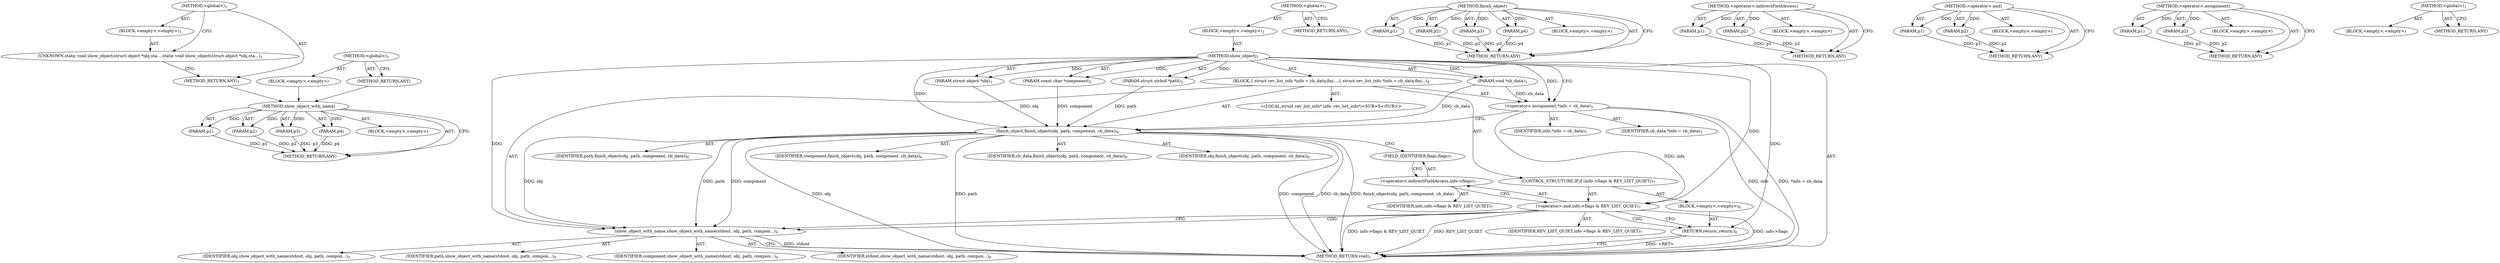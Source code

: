 digraph "&lt;global&gt;" {
vulnerable_83 [label=<(METHOD,show_object_with_name)>];
vulnerable_84 [label=<(PARAM,p1)>];
vulnerable_85 [label=<(PARAM,p2)>];
vulnerable_86 [label=<(PARAM,p3)>];
vulnerable_87 [label=<(PARAM,p4)>];
vulnerable_88 [label=<(BLOCK,&lt;empty&gt;,&lt;empty&gt;)>];
vulnerable_89 [label=<(METHOD_RETURN,ANY)>];
vulnerable_6 [label=<(METHOD,&lt;global&gt;)<SUB>1</SUB>>];
vulnerable_7 [label=<(BLOCK,&lt;empty&gt;,&lt;empty&gt;)<SUB>1</SUB>>];
vulnerable_8 [label=<(METHOD,show_object)<SUB>1</SUB>>];
vulnerable_9 [label=<(PARAM,struct object *obj)<SUB>1</SUB>>];
vulnerable_10 [label=<(PARAM,struct strbuf *path)<SUB>2</SUB>>];
vulnerable_11 [label=<(PARAM,const char *component)<SUB>2</SUB>>];
vulnerable_12 [label=<(PARAM,void *cb_data)<SUB>3</SUB>>];
vulnerable_13 [label=<(BLOCK,{
 	struct rev_list_info *info = cb_data;
	fini...,{
 	struct rev_list_info *info = cb_data;
	fini...)<SUB>4</SUB>>];
vulnerable_14 [label="<(LOCAL,struct rev_list_info* info: rev_list_info*)<SUB>5</SUB>>"];
vulnerable_15 [label=<(&lt;operator&gt;.assignment,*info = cb_data)<SUB>5</SUB>>];
vulnerable_16 [label=<(IDENTIFIER,info,*info = cb_data)<SUB>5</SUB>>];
vulnerable_17 [label=<(IDENTIFIER,cb_data,*info = cb_data)<SUB>5</SUB>>];
vulnerable_18 [label=<(finish_object,finish_object(obj, path, component, cb_data))<SUB>6</SUB>>];
vulnerable_19 [label=<(IDENTIFIER,obj,finish_object(obj, path, component, cb_data))<SUB>6</SUB>>];
vulnerable_20 [label=<(IDENTIFIER,path,finish_object(obj, path, component, cb_data))<SUB>6</SUB>>];
vulnerable_21 [label=<(IDENTIFIER,component,finish_object(obj, path, component, cb_data))<SUB>6</SUB>>];
vulnerable_22 [label=<(IDENTIFIER,cb_data,finish_object(obj, path, component, cb_data))<SUB>6</SUB>>];
vulnerable_23 [label=<(CONTROL_STRUCTURE,IF,if (info-&gt;flags &amp; REV_LIST_QUIET))<SUB>7</SUB>>];
vulnerable_24 [label=<(&lt;operator&gt;.and,info-&gt;flags &amp; REV_LIST_QUIET)<SUB>7</SUB>>];
vulnerable_25 [label=<(&lt;operator&gt;.indirectFieldAccess,info-&gt;flags)<SUB>7</SUB>>];
vulnerable_26 [label=<(IDENTIFIER,info,info-&gt;flags &amp; REV_LIST_QUIET)<SUB>7</SUB>>];
vulnerable_27 [label=<(FIELD_IDENTIFIER,flags,flags)<SUB>7</SUB>>];
vulnerable_28 [label=<(IDENTIFIER,REV_LIST_QUIET,info-&gt;flags &amp; REV_LIST_QUIET)<SUB>7</SUB>>];
vulnerable_29 [label=<(BLOCK,&lt;empty&gt;,&lt;empty&gt;)<SUB>8</SUB>>];
vulnerable_30 [label=<(RETURN,return;,return;)<SUB>8</SUB>>];
vulnerable_31 [label=<(show_object_with_name,show_object_with_name(stdout, obj, path, compon...)<SUB>9</SUB>>];
vulnerable_32 [label=<(IDENTIFIER,stdout,show_object_with_name(stdout, obj, path, compon...)<SUB>9</SUB>>];
vulnerable_33 [label=<(IDENTIFIER,obj,show_object_with_name(stdout, obj, path, compon...)<SUB>9</SUB>>];
vulnerable_34 [label=<(IDENTIFIER,path,show_object_with_name(stdout, obj, path, compon...)<SUB>9</SUB>>];
vulnerable_35 [label=<(IDENTIFIER,component,show_object_with_name(stdout, obj, path, compon...)<SUB>9</SUB>>];
vulnerable_36 [label=<(METHOD_RETURN,void)<SUB>1</SUB>>];
vulnerable_38 [label=<(METHOD_RETURN,ANY)<SUB>1</SUB>>];
vulnerable_66 [label=<(METHOD,finish_object)>];
vulnerable_67 [label=<(PARAM,p1)>];
vulnerable_68 [label=<(PARAM,p2)>];
vulnerable_69 [label=<(PARAM,p3)>];
vulnerable_70 [label=<(PARAM,p4)>];
vulnerable_71 [label=<(BLOCK,&lt;empty&gt;,&lt;empty&gt;)>];
vulnerable_72 [label=<(METHOD_RETURN,ANY)>];
vulnerable_78 [label=<(METHOD,&lt;operator&gt;.indirectFieldAccess)>];
vulnerable_79 [label=<(PARAM,p1)>];
vulnerable_80 [label=<(PARAM,p2)>];
vulnerable_81 [label=<(BLOCK,&lt;empty&gt;,&lt;empty&gt;)>];
vulnerable_82 [label=<(METHOD_RETURN,ANY)>];
vulnerable_73 [label=<(METHOD,&lt;operator&gt;.and)>];
vulnerable_74 [label=<(PARAM,p1)>];
vulnerable_75 [label=<(PARAM,p2)>];
vulnerable_76 [label=<(BLOCK,&lt;empty&gt;,&lt;empty&gt;)>];
vulnerable_77 [label=<(METHOD_RETURN,ANY)>];
vulnerable_61 [label=<(METHOD,&lt;operator&gt;.assignment)>];
vulnerable_62 [label=<(PARAM,p1)>];
vulnerable_63 [label=<(PARAM,p2)>];
vulnerable_64 [label=<(BLOCK,&lt;empty&gt;,&lt;empty&gt;)>];
vulnerable_65 [label=<(METHOD_RETURN,ANY)>];
vulnerable_55 [label=<(METHOD,&lt;global&gt;)<SUB>1</SUB>>];
vulnerable_56 [label=<(BLOCK,&lt;empty&gt;,&lt;empty&gt;)>];
vulnerable_57 [label=<(METHOD_RETURN,ANY)>];
fixed_6 [label=<(METHOD,&lt;global&gt;)<SUB>1</SUB>>];
fixed_7 [label=<(BLOCK,&lt;empty&gt;,&lt;empty&gt;)<SUB>1</SUB>>];
fixed_8 [label=<(UNKNOWN,static void show_object(struct object *obj,
sta...,static void show_object(struct object *obj,
sta...)<SUB>1</SUB>>];
fixed_9 [label=<(METHOD_RETURN,ANY)<SUB>1</SUB>>];
fixed_14 [label=<(METHOD,&lt;global&gt;)<SUB>1</SUB>>];
fixed_15 [label=<(BLOCK,&lt;empty&gt;,&lt;empty&gt;)>];
fixed_16 [label=<(METHOD_RETURN,ANY)>];
vulnerable_83 -> vulnerable_84  [key=0, label="AST: "];
vulnerable_83 -> vulnerable_84  [key=1, label="DDG: "];
vulnerable_83 -> vulnerable_88  [key=0, label="AST: "];
vulnerable_83 -> vulnerable_85  [key=0, label="AST: "];
vulnerable_83 -> vulnerable_85  [key=1, label="DDG: "];
vulnerable_83 -> vulnerable_89  [key=0, label="AST: "];
vulnerable_83 -> vulnerable_89  [key=1, label="CFG: "];
vulnerable_83 -> vulnerable_86  [key=0, label="AST: "];
vulnerable_83 -> vulnerable_86  [key=1, label="DDG: "];
vulnerable_83 -> vulnerable_87  [key=0, label="AST: "];
vulnerable_83 -> vulnerable_87  [key=1, label="DDG: "];
vulnerable_84 -> vulnerable_89  [key=0, label="DDG: p1"];
vulnerable_85 -> vulnerable_89  [key=0, label="DDG: p2"];
vulnerable_86 -> vulnerable_89  [key=0, label="DDG: p3"];
vulnerable_87 -> vulnerable_89  [key=0, label="DDG: p4"];
vulnerable_6 -> vulnerable_7  [key=0, label="AST: "];
vulnerable_6 -> vulnerable_38  [key=0, label="AST: "];
vulnerable_6 -> vulnerable_38  [key=1, label="CFG: "];
vulnerable_7 -> vulnerable_8  [key=0, label="AST: "];
vulnerable_8 -> vulnerable_9  [key=0, label="AST: "];
vulnerable_8 -> vulnerable_9  [key=1, label="DDG: "];
vulnerable_8 -> vulnerable_10  [key=0, label="AST: "];
vulnerable_8 -> vulnerable_10  [key=1, label="DDG: "];
vulnerable_8 -> vulnerable_11  [key=0, label="AST: "];
vulnerable_8 -> vulnerable_11  [key=1, label="DDG: "];
vulnerable_8 -> vulnerable_12  [key=0, label="AST: "];
vulnerable_8 -> vulnerable_12  [key=1, label="DDG: "];
vulnerable_8 -> vulnerable_13  [key=0, label="AST: "];
vulnerable_8 -> vulnerable_36  [key=0, label="AST: "];
vulnerable_8 -> vulnerable_15  [key=0, label="CFG: "];
vulnerable_8 -> vulnerable_15  [key=1, label="DDG: "];
vulnerable_8 -> vulnerable_18  [key=0, label="DDG: "];
vulnerable_8 -> vulnerable_31  [key=0, label="DDG: "];
vulnerable_8 -> vulnerable_24  [key=0, label="DDG: "];
vulnerable_8 -> vulnerable_30  [key=0, label="DDG: "];
vulnerable_9 -> vulnerable_18  [key=0, label="DDG: obj"];
vulnerable_10 -> vulnerable_18  [key=0, label="DDG: path"];
vulnerable_11 -> vulnerable_18  [key=0, label="DDG: component"];
vulnerable_12 -> vulnerable_15  [key=0, label="DDG: cb_data"];
vulnerable_12 -> vulnerable_18  [key=0, label="DDG: cb_data"];
vulnerable_13 -> vulnerable_14  [key=0, label="AST: "];
vulnerable_13 -> vulnerable_15  [key=0, label="AST: "];
vulnerable_13 -> vulnerable_18  [key=0, label="AST: "];
vulnerable_13 -> vulnerable_23  [key=0, label="AST: "];
vulnerable_13 -> vulnerable_31  [key=0, label="AST: "];
vulnerable_15 -> vulnerable_16  [key=0, label="AST: "];
vulnerable_15 -> vulnerable_17  [key=0, label="AST: "];
vulnerable_15 -> vulnerable_18  [key=0, label="CFG: "];
vulnerable_15 -> vulnerable_36  [key=0, label="DDG: info"];
vulnerable_15 -> vulnerable_36  [key=1, label="DDG: *info = cb_data"];
vulnerable_15 -> vulnerable_24  [key=0, label="DDG: info"];
vulnerable_18 -> vulnerable_19  [key=0, label="AST: "];
vulnerable_18 -> vulnerable_20  [key=0, label="AST: "];
vulnerable_18 -> vulnerable_21  [key=0, label="AST: "];
vulnerable_18 -> vulnerable_22  [key=0, label="AST: "];
vulnerable_18 -> vulnerable_27  [key=0, label="CFG: "];
vulnerable_18 -> vulnerable_36  [key=0, label="DDG: obj"];
vulnerable_18 -> vulnerable_36  [key=1, label="DDG: path"];
vulnerable_18 -> vulnerable_36  [key=2, label="DDG: component"];
vulnerable_18 -> vulnerable_36  [key=3, label="DDG: cb_data"];
vulnerable_18 -> vulnerable_36  [key=4, label="DDG: finish_object(obj, path, component, cb_data)"];
vulnerable_18 -> vulnerable_31  [key=0, label="DDG: obj"];
vulnerable_18 -> vulnerable_31  [key=1, label="DDG: path"];
vulnerable_18 -> vulnerable_31  [key=2, label="DDG: component"];
vulnerable_23 -> vulnerable_24  [key=0, label="AST: "];
vulnerable_23 -> vulnerable_29  [key=0, label="AST: "];
vulnerable_24 -> vulnerable_25  [key=0, label="AST: "];
vulnerable_24 -> vulnerable_28  [key=0, label="AST: "];
vulnerable_24 -> vulnerable_30  [key=0, label="CFG: "];
vulnerable_24 -> vulnerable_30  [key=1, label="CDG: "];
vulnerable_24 -> vulnerable_31  [key=0, label="CFG: "];
vulnerable_24 -> vulnerable_31  [key=1, label="CDG: "];
vulnerable_24 -> vulnerable_36  [key=0, label="DDG: info-&gt;flags"];
vulnerable_24 -> vulnerable_36  [key=1, label="DDG: info-&gt;flags &amp; REV_LIST_QUIET"];
vulnerable_24 -> vulnerable_36  [key=2, label="DDG: REV_LIST_QUIET"];
vulnerable_25 -> vulnerable_26  [key=0, label="AST: "];
vulnerable_25 -> vulnerable_27  [key=0, label="AST: "];
vulnerable_25 -> vulnerable_24  [key=0, label="CFG: "];
vulnerable_27 -> vulnerable_25  [key=0, label="CFG: "];
vulnerable_29 -> vulnerable_30  [key=0, label="AST: "];
vulnerable_30 -> vulnerable_36  [key=0, label="CFG: "];
vulnerable_30 -> vulnerable_36  [key=1, label="DDG: &lt;RET&gt;"];
vulnerable_31 -> vulnerable_32  [key=0, label="AST: "];
vulnerable_31 -> vulnerable_33  [key=0, label="AST: "];
vulnerable_31 -> vulnerable_34  [key=0, label="AST: "];
vulnerable_31 -> vulnerable_35  [key=0, label="AST: "];
vulnerable_31 -> vulnerable_36  [key=0, label="CFG: "];
vulnerable_31 -> vulnerable_36  [key=1, label="DDG: stdout"];
vulnerable_66 -> vulnerable_67  [key=0, label="AST: "];
vulnerable_66 -> vulnerable_67  [key=1, label="DDG: "];
vulnerable_66 -> vulnerable_71  [key=0, label="AST: "];
vulnerable_66 -> vulnerable_68  [key=0, label="AST: "];
vulnerable_66 -> vulnerable_68  [key=1, label="DDG: "];
vulnerable_66 -> vulnerable_72  [key=0, label="AST: "];
vulnerable_66 -> vulnerable_72  [key=1, label="CFG: "];
vulnerable_66 -> vulnerable_69  [key=0, label="AST: "];
vulnerable_66 -> vulnerable_69  [key=1, label="DDG: "];
vulnerable_66 -> vulnerable_70  [key=0, label="AST: "];
vulnerable_66 -> vulnerable_70  [key=1, label="DDG: "];
vulnerable_67 -> vulnerable_72  [key=0, label="DDG: p1"];
vulnerable_68 -> vulnerable_72  [key=0, label="DDG: p2"];
vulnerable_69 -> vulnerable_72  [key=0, label="DDG: p3"];
vulnerable_70 -> vulnerable_72  [key=0, label="DDG: p4"];
vulnerable_78 -> vulnerable_79  [key=0, label="AST: "];
vulnerable_78 -> vulnerable_79  [key=1, label="DDG: "];
vulnerable_78 -> vulnerable_81  [key=0, label="AST: "];
vulnerable_78 -> vulnerable_80  [key=0, label="AST: "];
vulnerable_78 -> vulnerable_80  [key=1, label="DDG: "];
vulnerable_78 -> vulnerable_82  [key=0, label="AST: "];
vulnerable_78 -> vulnerable_82  [key=1, label="CFG: "];
vulnerable_79 -> vulnerable_82  [key=0, label="DDG: p1"];
vulnerable_80 -> vulnerable_82  [key=0, label="DDG: p2"];
vulnerable_73 -> vulnerable_74  [key=0, label="AST: "];
vulnerable_73 -> vulnerable_74  [key=1, label="DDG: "];
vulnerable_73 -> vulnerable_76  [key=0, label="AST: "];
vulnerable_73 -> vulnerable_75  [key=0, label="AST: "];
vulnerable_73 -> vulnerable_75  [key=1, label="DDG: "];
vulnerable_73 -> vulnerable_77  [key=0, label="AST: "];
vulnerable_73 -> vulnerable_77  [key=1, label="CFG: "];
vulnerable_74 -> vulnerable_77  [key=0, label="DDG: p1"];
vulnerable_75 -> vulnerable_77  [key=0, label="DDG: p2"];
vulnerable_61 -> vulnerable_62  [key=0, label="AST: "];
vulnerable_61 -> vulnerable_62  [key=1, label="DDG: "];
vulnerable_61 -> vulnerable_64  [key=0, label="AST: "];
vulnerable_61 -> vulnerable_63  [key=0, label="AST: "];
vulnerable_61 -> vulnerable_63  [key=1, label="DDG: "];
vulnerable_61 -> vulnerable_65  [key=0, label="AST: "];
vulnerable_61 -> vulnerable_65  [key=1, label="CFG: "];
vulnerable_62 -> vulnerable_65  [key=0, label="DDG: p1"];
vulnerable_63 -> vulnerable_65  [key=0, label="DDG: p2"];
vulnerable_55 -> vulnerable_56  [key=0, label="AST: "];
vulnerable_55 -> vulnerable_57  [key=0, label="AST: "];
vulnerable_55 -> vulnerable_57  [key=1, label="CFG: "];
fixed_6 -> fixed_7  [key=0, label="AST: "];
fixed_6 -> fixed_9  [key=0, label="AST: "];
fixed_6 -> fixed_8  [key=0, label="CFG: "];
fixed_7 -> fixed_8  [key=0, label="AST: "];
fixed_8 -> fixed_9  [key=0, label="CFG: "];
fixed_9 -> vulnerable_83  [key=0];
fixed_14 -> fixed_15  [key=0, label="AST: "];
fixed_14 -> fixed_16  [key=0, label="AST: "];
fixed_14 -> fixed_16  [key=1, label="CFG: "];
fixed_15 -> vulnerable_83  [key=0];
fixed_16 -> vulnerable_83  [key=0];
}
